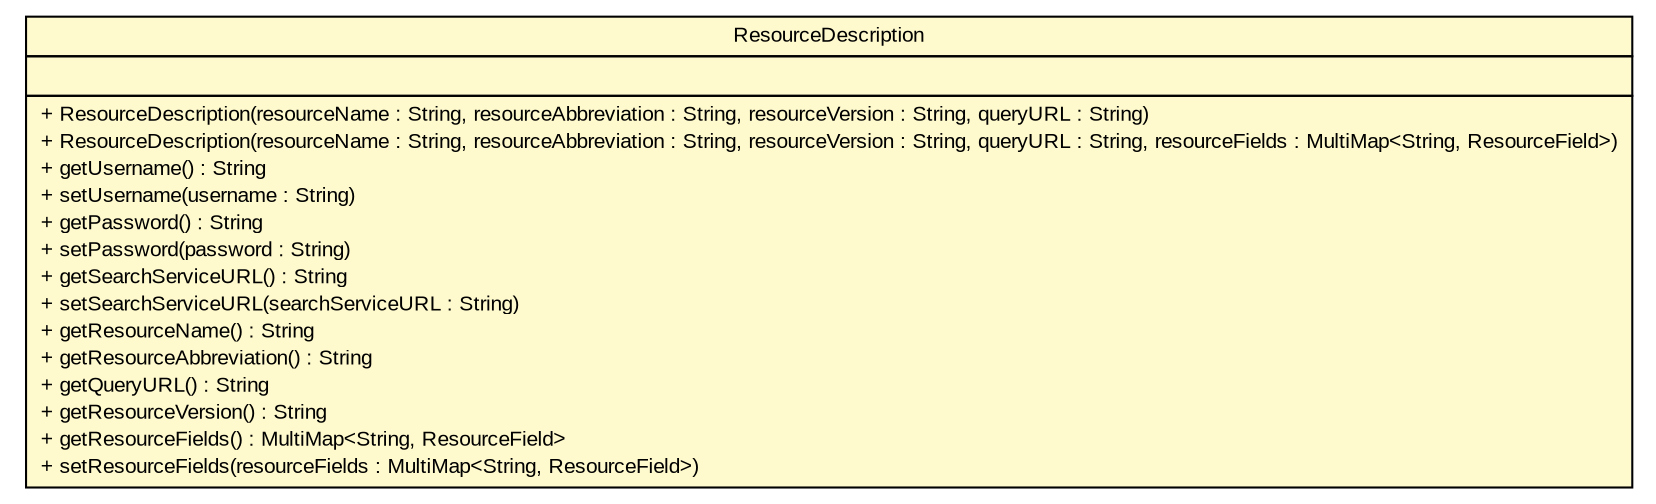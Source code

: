 #!/usr/local/bin/dot
#
# Class diagram 
# Generated by UmlGraph version 4.6 (http://www.spinellis.gr/sw/umlgraph)
#

digraph G {
	edge [fontname="arial",fontsize=10,labelfontname="arial",labelfontsize=10];
	node [fontname="arial",fontsize=10,shape=plaintext];
	// net.toxbank.isa.creator.plugin.resource.ResourceDescription
	c71 [label=<<table border="0" cellborder="1" cellspacing="0" cellpadding="2" port="p" bgcolor="lemonChiffon" href="./ResourceDescription.html">
		<tr><td><table border="0" cellspacing="0" cellpadding="1">
			<tr><td> ResourceDescription </td></tr>
		</table></td></tr>
		<tr><td><table border="0" cellspacing="0" cellpadding="1">
			<tr><td align="left">  </td></tr>
		</table></td></tr>
		<tr><td><table border="0" cellspacing="0" cellpadding="1">
			<tr><td align="left"> + ResourceDescription(resourceName : String, resourceAbbreviation : String, resourceVersion : String, queryURL : String) </td></tr>
			<tr><td align="left"> + ResourceDescription(resourceName : String, resourceAbbreviation : String, resourceVersion : String, queryURL : String, resourceFields : MultiMap&lt;String, ResourceField&gt;) </td></tr>
			<tr><td align="left"> + getUsername() : String </td></tr>
			<tr><td align="left"> + setUsername(username : String) </td></tr>
			<tr><td align="left"> + getPassword() : String </td></tr>
			<tr><td align="left"> + setPassword(password : String) </td></tr>
			<tr><td align="left"> + getSearchServiceURL() : String </td></tr>
			<tr><td align="left"> + setSearchServiceURL(searchServiceURL : String) </td></tr>
			<tr><td align="left"> + getResourceName() : String </td></tr>
			<tr><td align="left"> + getResourceAbbreviation() : String </td></tr>
			<tr><td align="left"> + getQueryURL() : String </td></tr>
			<tr><td align="left"> + getResourceVersion() : String </td></tr>
			<tr><td align="left"> + getResourceFields() : MultiMap&lt;String, ResourceField&gt; </td></tr>
			<tr><td align="left"> + setResourceFields(resourceFields : MultiMap&lt;String, ResourceField&gt;) </td></tr>
		</table></td></tr>
		</table>>, fontname="arial", fontcolor="black", fontsize=10.0];
}


